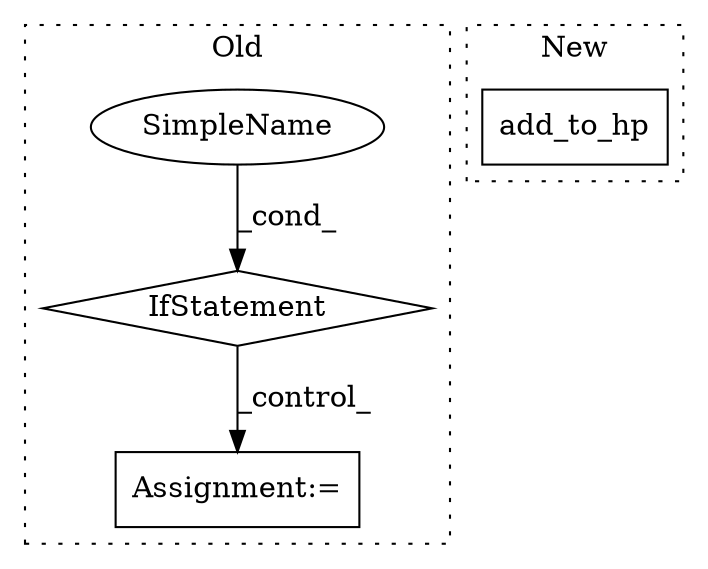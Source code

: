 digraph G {
subgraph cluster0 {
1 [label="IfStatement" a="25" s="2844,2868" l="4,2" shape="diamond"];
3 [label="SimpleName" a="42" s="" l="" shape="ellipse"];
4 [label="Assignment:=" a="7" s="2927" l="1" shape="box"];
label = "Old";
style="dotted";
}
subgraph cluster1 {
2 [label="add_to_hp" a="32" s="3397,3422" l="10,1" shape="box"];
label = "New";
style="dotted";
}
1 -> 4 [label="_control_"];
3 -> 1 [label="_cond_"];
}